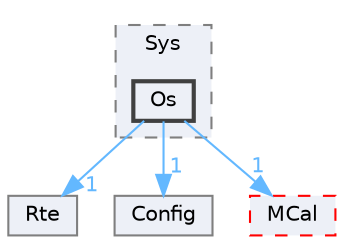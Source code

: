 digraph "Project/avProj/Bsw/Sys/Os"
{
 // LATEX_PDF_SIZE
  bgcolor="transparent";
  edge [fontname=Helvetica,fontsize=10,labelfontname=Helvetica,labelfontsize=10];
  node [fontname=Helvetica,fontsize=10,shape=box,height=0.2,width=0.4];
  compound=true
  subgraph clusterdir_fd0ab24e3b84143c7c077472e7d1b05b {
    graph [ bgcolor="#edf0f7", pencolor="grey50", label="Sys", fontname=Helvetica,fontsize=10 style="filled,dashed", URL="dir_fd0ab24e3b84143c7c077472e7d1b05b.html",tooltip=""]
  dir_de49f48c3688ab919e50786b39258ee2 [label="Os", fillcolor="#edf0f7", color="grey25", style="filled,bold", URL="dir_de49f48c3688ab919e50786b39258ee2.html",tooltip=""];
  }
  dir_44ac158177b38012ded29e0bce1ce711 [label="Rte", fillcolor="#edf0f7", color="grey50", style="filled", URL="dir_44ac158177b38012ded29e0bce1ce711.html",tooltip=""];
  dir_6372c9833482547caa045621d154f9b9 [label="Config", fillcolor="#edf0f7", color="grey50", style="filled", URL="dir_6372c9833482547caa045621d154f9b9.html",tooltip=""];
  dir_cc0b500ec8e919c53d0294e98643a39a [label="MCal", fillcolor="#edf0f7", color="red", style="filled,dashed", URL="dir_cc0b500ec8e919c53d0294e98643a39a.html",tooltip=""];
  dir_de49f48c3688ab919e50786b39258ee2->dir_44ac158177b38012ded29e0bce1ce711 [headlabel="1", labeldistance=1.5 headhref="dir_000074_000082.html" color="steelblue1" fontcolor="steelblue1"];
  dir_de49f48c3688ab919e50786b39258ee2->dir_6372c9833482547caa045621d154f9b9 [headlabel="1", labeldistance=1.5 headhref="dir_000074_000024.html" color="steelblue1" fontcolor="steelblue1"];
  dir_de49f48c3688ab919e50786b39258ee2->dir_cc0b500ec8e919c53d0294e98643a39a [headlabel="1", labeldistance=1.5 headhref="dir_000074_000066.html" color="steelblue1" fontcolor="steelblue1"];
}
